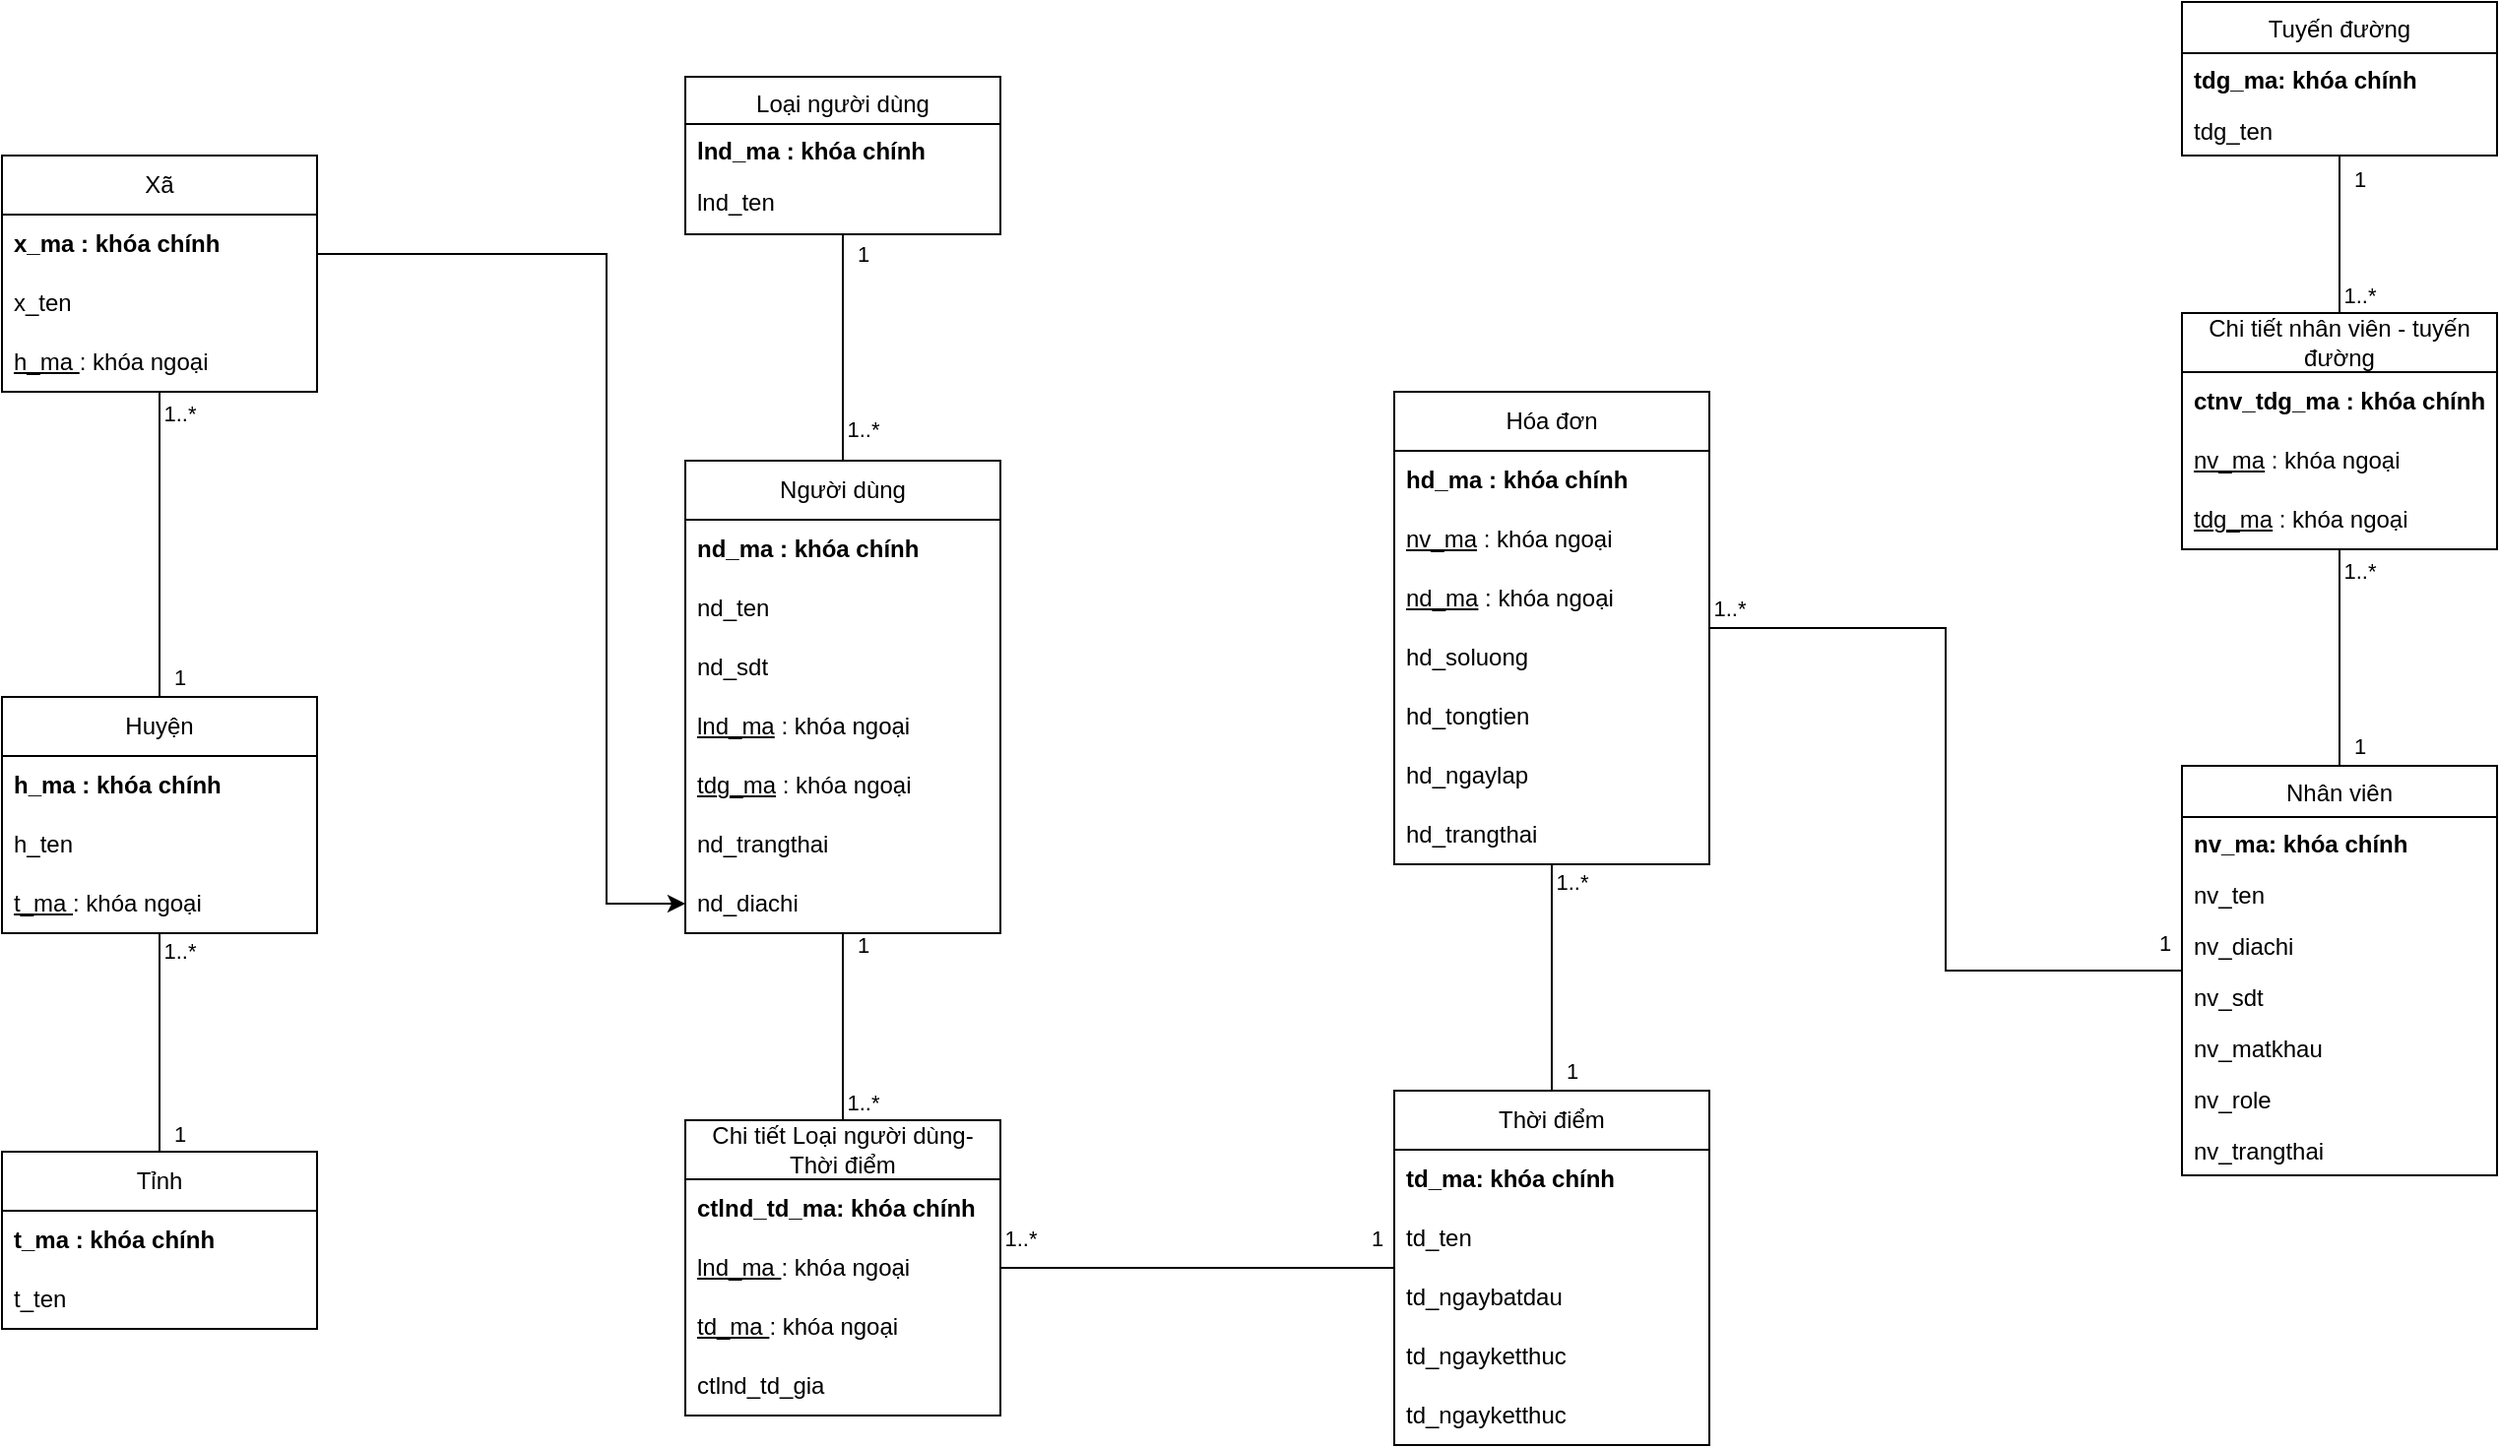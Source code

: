 <mxfile version="24.4.4" type="github">
  <diagram id="C5RBs43oDa-KdzZeNtuy" name="Page-1">
    <mxGraphModel dx="2509" dy="903" grid="1" gridSize="10" guides="1" tooltips="1" connect="1" arrows="1" fold="1" page="1" pageScale="1" pageWidth="827" pageHeight="1169" math="0" shadow="0">
      <root>
        <mxCell id="WIyWlLk6GJQsqaUBKTNV-0" />
        <mxCell id="WIyWlLk6GJQsqaUBKTNV-1" parent="WIyWlLk6GJQsqaUBKTNV-0" />
        <mxCell id="iGgb0zI6Xbz-TV2m70cO-86" style="edgeStyle=orthogonalEdgeStyle;rounded=0;orthogonalLoop=1;jettySize=auto;html=1;exitX=0.5;exitY=1;exitDx=0;exitDy=0;entryX=0.5;entryY=0;entryDx=0;entryDy=0;endArrow=none;endFill=0;" edge="1" parent="WIyWlLk6GJQsqaUBKTNV-1" source="zkfFHV4jXpPFQw0GAbJ--6" target="iGgb0zI6Xbz-TV2m70cO-32">
          <mxGeometry relative="1" as="geometry" />
        </mxCell>
        <mxCell id="iGgb0zI6Xbz-TV2m70cO-87" value="1" style="edgeLabel;html=1;align=center;verticalAlign=middle;resizable=0;points=[];" vertex="1" connectable="0" parent="iGgb0zI6Xbz-TV2m70cO-86">
          <mxGeometry x="-0.712" y="3" relative="1" as="geometry">
            <mxPoint x="7" y="-7" as="offset" />
          </mxGeometry>
        </mxCell>
        <mxCell id="iGgb0zI6Xbz-TV2m70cO-88" value="1..*" style="edgeLabel;html=1;align=center;verticalAlign=middle;resizable=0;points=[];" vertex="1" connectable="0" parent="iGgb0zI6Xbz-TV2m70cO-86">
          <mxGeometry x="0.655" y="-1" relative="1" as="geometry">
            <mxPoint x="11" y="4" as="offset" />
          </mxGeometry>
        </mxCell>
        <mxCell id="zkfFHV4jXpPFQw0GAbJ--6" value="Loại người dùng" style="swimlane;fontStyle=0;align=center;verticalAlign=top;childLayout=stackLayout;horizontal=1;startSize=24;horizontalStack=0;resizeParent=1;resizeLast=0;collapsible=1;marginBottom=0;rounded=0;shadow=0;strokeWidth=1;" parent="WIyWlLk6GJQsqaUBKTNV-1" vertex="1">
          <mxGeometry x="-480" y="80" width="160" height="80" as="geometry">
            <mxRectangle x="-280" y="460" width="160" height="26" as="alternateBounds" />
          </mxGeometry>
        </mxCell>
        <mxCell id="zkfFHV4jXpPFQw0GAbJ--7" value="lnd_ma : khóa chính" style="text;align=left;verticalAlign=top;spacingLeft=4;spacingRight=4;overflow=hidden;rotatable=0;points=[[0,0.5],[1,0.5]];portConstraint=eastwest;fontStyle=1" parent="zkfFHV4jXpPFQw0GAbJ--6" vertex="1">
          <mxGeometry y="24" width="160" height="26" as="geometry" />
        </mxCell>
        <mxCell id="zkfFHV4jXpPFQw0GAbJ--8" value="lnd_ten" style="text;align=left;verticalAlign=top;spacingLeft=4;spacingRight=4;overflow=hidden;rotatable=0;points=[[0,0.5],[1,0.5]];portConstraint=eastwest;rounded=0;shadow=0;html=0;" parent="zkfFHV4jXpPFQw0GAbJ--6" vertex="1">
          <mxGeometry y="50" width="160" height="20" as="geometry" />
        </mxCell>
        <mxCell id="zkfFHV4jXpPFQw0GAbJ--13" value="Tuyến đường" style="swimlane;fontStyle=0;align=center;verticalAlign=top;childLayout=stackLayout;horizontal=1;startSize=26;horizontalStack=0;resizeParent=1;resizeLast=0;collapsible=1;marginBottom=0;rounded=0;shadow=0;strokeWidth=1;" parent="WIyWlLk6GJQsqaUBKTNV-1" vertex="1">
          <mxGeometry x="280" y="42" width="160" height="78" as="geometry">
            <mxRectangle x="340" y="380" width="170" height="26" as="alternateBounds" />
          </mxGeometry>
        </mxCell>
        <mxCell id="zkfFHV4jXpPFQw0GAbJ--14" value="tdg_ma: khóa chính" style="text;align=left;verticalAlign=top;spacingLeft=4;spacingRight=4;overflow=hidden;rotatable=0;points=[[0,0.5],[1,0.5]];portConstraint=eastwest;fontStyle=1" parent="zkfFHV4jXpPFQw0GAbJ--13" vertex="1">
          <mxGeometry y="26" width="160" height="26" as="geometry" />
        </mxCell>
        <mxCell id="iGgb0zI6Xbz-TV2m70cO-14" value="tdg_ten" style="text;align=left;verticalAlign=top;spacingLeft=4;spacingRight=4;overflow=hidden;rotatable=0;points=[[0,0.5],[1,0.5]];portConstraint=eastwest;" vertex="1" parent="zkfFHV4jXpPFQw0GAbJ--13">
          <mxGeometry y="52" width="160" height="26" as="geometry" />
        </mxCell>
        <mxCell id="iGgb0zI6Xbz-TV2m70cO-74" style="edgeStyle=orthogonalEdgeStyle;rounded=0;orthogonalLoop=1;jettySize=auto;html=1;exitX=0.5;exitY=0;exitDx=0;exitDy=0;endArrow=none;endFill=0;" edge="1" parent="WIyWlLk6GJQsqaUBKTNV-1" source="zkfFHV4jXpPFQw0GAbJ--17" target="iGgb0zI6Xbz-TV2m70cO-43">
          <mxGeometry relative="1" as="geometry" />
        </mxCell>
        <mxCell id="iGgb0zI6Xbz-TV2m70cO-79" value="1..*" style="edgeLabel;html=1;align=center;verticalAlign=middle;resizable=0;points=[];" vertex="1" connectable="0" parent="iGgb0zI6Xbz-TV2m70cO-74">
          <mxGeometry x="0.74" relative="1" as="geometry">
            <mxPoint x="10" y="-4" as="offset" />
          </mxGeometry>
        </mxCell>
        <mxCell id="iGgb0zI6Xbz-TV2m70cO-80" value="1" style="edgeLabel;html=1;align=center;verticalAlign=middle;resizable=0;points=[];" vertex="1" connectable="0" parent="iGgb0zI6Xbz-TV2m70cO-74">
          <mxGeometry x="-0.701" y="-1" relative="1" as="geometry">
            <mxPoint x="9" y="6" as="offset" />
          </mxGeometry>
        </mxCell>
        <mxCell id="iGgb0zI6Xbz-TV2m70cO-96" style="edgeStyle=orthogonalEdgeStyle;rounded=0;orthogonalLoop=1;jettySize=auto;html=1;endArrow=none;endFill=0;" edge="1" parent="WIyWlLk6GJQsqaUBKTNV-1" source="zkfFHV4jXpPFQw0GAbJ--17" target="iGgb0zI6Xbz-TV2m70cO-47">
          <mxGeometry relative="1" as="geometry" />
        </mxCell>
        <mxCell id="iGgb0zI6Xbz-TV2m70cO-97" value="1..*" style="edgeLabel;html=1;align=center;verticalAlign=middle;resizable=0;points=[];" vertex="1" connectable="0" parent="iGgb0zI6Xbz-TV2m70cO-96">
          <mxGeometry x="0.878" y="-4" relative="1" as="geometry">
            <mxPoint x="-16" y="-6" as="offset" />
          </mxGeometry>
        </mxCell>
        <mxCell id="iGgb0zI6Xbz-TV2m70cO-98" value="1" style="edgeLabel;html=1;align=center;verticalAlign=middle;resizable=0;points=[];" vertex="1" connectable="0" parent="iGgb0zI6Xbz-TV2m70cO-96">
          <mxGeometry x="-0.873" relative="1" as="geometry">
            <mxPoint x="17" y="-14" as="offset" />
          </mxGeometry>
        </mxCell>
        <mxCell id="zkfFHV4jXpPFQw0GAbJ--17" value="Nhân viên&#xa;" style="swimlane;fontStyle=0;align=center;verticalAlign=top;childLayout=stackLayout;horizontal=1;startSize=26;horizontalStack=0;resizeParent=1;resizeLast=0;collapsible=1;marginBottom=0;rounded=0;shadow=0;strokeWidth=1;" parent="WIyWlLk6GJQsqaUBKTNV-1" vertex="1">
          <mxGeometry x="280" y="430" width="160" height="208" as="geometry">
            <mxRectangle x="550" y="140" width="160" height="26" as="alternateBounds" />
          </mxGeometry>
        </mxCell>
        <mxCell id="zkfFHV4jXpPFQw0GAbJ--18" value="nv_ma: khóa chính" style="text;align=left;verticalAlign=top;spacingLeft=4;spacingRight=4;overflow=hidden;rotatable=0;points=[[0,0.5],[1,0.5]];portConstraint=eastwest;fontStyle=1" parent="zkfFHV4jXpPFQw0GAbJ--17" vertex="1">
          <mxGeometry y="26" width="160" height="26" as="geometry" />
        </mxCell>
        <mxCell id="zkfFHV4jXpPFQw0GAbJ--19" value="nv_ten" style="text;align=left;verticalAlign=top;spacingLeft=4;spacingRight=4;overflow=hidden;rotatable=0;points=[[0,0.5],[1,0.5]];portConstraint=eastwest;rounded=0;shadow=0;html=0;" parent="zkfFHV4jXpPFQw0GAbJ--17" vertex="1">
          <mxGeometry y="52" width="160" height="26" as="geometry" />
        </mxCell>
        <mxCell id="zkfFHV4jXpPFQw0GAbJ--20" value="nv_diachi" style="text;align=left;verticalAlign=top;spacingLeft=4;spacingRight=4;overflow=hidden;rotatable=0;points=[[0,0.5],[1,0.5]];portConstraint=eastwest;rounded=0;shadow=0;html=0;" parent="zkfFHV4jXpPFQw0GAbJ--17" vertex="1">
          <mxGeometry y="78" width="160" height="26" as="geometry" />
        </mxCell>
        <mxCell id="zkfFHV4jXpPFQw0GAbJ--21" value="nv_sdt" style="text;align=left;verticalAlign=top;spacingLeft=4;spacingRight=4;overflow=hidden;rotatable=0;points=[[0,0.5],[1,0.5]];portConstraint=eastwest;rounded=0;shadow=0;html=0;" parent="zkfFHV4jXpPFQw0GAbJ--17" vertex="1">
          <mxGeometry y="104" width="160" height="26" as="geometry" />
        </mxCell>
        <mxCell id="zkfFHV4jXpPFQw0GAbJ--22" value="nv_matkhau" style="text;align=left;verticalAlign=top;spacingLeft=4;spacingRight=4;overflow=hidden;rotatable=0;points=[[0,0.5],[1,0.5]];portConstraint=eastwest;rounded=0;shadow=0;html=0;" parent="zkfFHV4jXpPFQw0GAbJ--17" vertex="1">
          <mxGeometry y="130" width="160" height="26" as="geometry" />
        </mxCell>
        <mxCell id="iGgb0zI6Xbz-TV2m70cO-2" value="nv_role" style="text;align=left;verticalAlign=top;spacingLeft=4;spacingRight=4;overflow=hidden;rotatable=0;points=[[0,0.5],[1,0.5]];portConstraint=eastwest;rounded=0;shadow=0;html=0;" vertex="1" parent="zkfFHV4jXpPFQw0GAbJ--17">
          <mxGeometry y="156" width="160" height="26" as="geometry" />
        </mxCell>
        <mxCell id="iGgb0zI6Xbz-TV2m70cO-55" value="nv_trangthai" style="text;align=left;verticalAlign=top;spacingLeft=4;spacingRight=4;overflow=hidden;rotatable=0;points=[[0,0.5],[1,0.5]];portConstraint=eastwest;rounded=0;shadow=0;html=0;" vertex="1" parent="zkfFHV4jXpPFQw0GAbJ--17">
          <mxGeometry y="182" width="160" height="26" as="geometry" />
        </mxCell>
        <mxCell id="iGgb0zI6Xbz-TV2m70cO-89" style="edgeStyle=orthogonalEdgeStyle;rounded=0;orthogonalLoop=1;jettySize=auto;html=1;entryX=1;entryY=0.5;entryDx=0;entryDy=0;endArrow=none;endFill=0;" edge="1" parent="WIyWlLk6GJQsqaUBKTNV-1" source="iGgb0zI6Xbz-TV2m70cO-3" target="iGgb0zI6Xbz-TV2m70cO-10">
          <mxGeometry relative="1" as="geometry" />
        </mxCell>
        <mxCell id="iGgb0zI6Xbz-TV2m70cO-90" value="1..*" style="edgeLabel;html=1;align=center;verticalAlign=middle;resizable=0;points=[];" vertex="1" connectable="0" parent="iGgb0zI6Xbz-TV2m70cO-89">
          <mxGeometry x="0.809" y="2" relative="1" as="geometry">
            <mxPoint x="-9" y="-17" as="offset" />
          </mxGeometry>
        </mxCell>
        <mxCell id="iGgb0zI6Xbz-TV2m70cO-91" value="1" style="edgeLabel;html=1;align=center;verticalAlign=middle;resizable=0;points=[];" vertex="1" connectable="0" parent="iGgb0zI6Xbz-TV2m70cO-89">
          <mxGeometry x="-0.777" y="-4" relative="1" as="geometry">
            <mxPoint x="13" y="-11" as="offset" />
          </mxGeometry>
        </mxCell>
        <mxCell id="iGgb0zI6Xbz-TV2m70cO-99" style="edgeStyle=orthogonalEdgeStyle;rounded=0;orthogonalLoop=1;jettySize=auto;html=1;endArrow=none;endFill=0;" edge="1" parent="WIyWlLk6GJQsqaUBKTNV-1" source="iGgb0zI6Xbz-TV2m70cO-3" target="iGgb0zI6Xbz-TV2m70cO-47">
          <mxGeometry relative="1" as="geometry" />
        </mxCell>
        <mxCell id="iGgb0zI6Xbz-TV2m70cO-100" value="1" style="edgeLabel;html=1;align=center;verticalAlign=middle;resizable=0;points=[];" vertex="1" connectable="0" parent="iGgb0zI6Xbz-TV2m70cO-99">
          <mxGeometry x="-0.641" y="3" relative="1" as="geometry">
            <mxPoint x="13" y="10" as="offset" />
          </mxGeometry>
        </mxCell>
        <mxCell id="iGgb0zI6Xbz-TV2m70cO-101" value="1..*" style="edgeLabel;html=1;align=center;verticalAlign=middle;resizable=0;points=[];" vertex="1" connectable="0" parent="iGgb0zI6Xbz-TV2m70cO-99">
          <mxGeometry x="0.635" y="1" relative="1" as="geometry">
            <mxPoint x="11" y="-12" as="offset" />
          </mxGeometry>
        </mxCell>
        <mxCell id="iGgb0zI6Xbz-TV2m70cO-3" value="Thời điểm" style="swimlane;fontStyle=0;childLayout=stackLayout;horizontal=1;startSize=30;horizontalStack=0;resizeParent=1;resizeParentMax=0;resizeLast=0;collapsible=1;marginBottom=0;whiteSpace=wrap;html=1;" vertex="1" parent="WIyWlLk6GJQsqaUBKTNV-1">
          <mxGeometry x="-120" y="595" width="160" height="180" as="geometry">
            <mxRectangle x="120" y="440" width="90" height="30" as="alternateBounds" />
          </mxGeometry>
        </mxCell>
        <mxCell id="iGgb0zI6Xbz-TV2m70cO-4" value="td_ma: khóa chính" style="text;strokeColor=none;fillColor=none;align=left;verticalAlign=middle;spacingLeft=4;spacingRight=4;overflow=hidden;points=[[0,0.5],[1,0.5]];portConstraint=eastwest;rotatable=0;whiteSpace=wrap;html=1;fontStyle=1" vertex="1" parent="iGgb0zI6Xbz-TV2m70cO-3">
          <mxGeometry y="30" width="160" height="30" as="geometry" />
        </mxCell>
        <mxCell id="iGgb0zI6Xbz-TV2m70cO-5" value="td&lt;span style=&quot;background-color: initial;&quot;&gt;_ten&lt;/span&gt;" style="text;strokeColor=none;fillColor=none;align=left;verticalAlign=middle;spacingLeft=4;spacingRight=4;overflow=hidden;points=[[0,0.5],[1,0.5]];portConstraint=eastwest;rotatable=0;whiteSpace=wrap;html=1;" vertex="1" parent="iGgb0zI6Xbz-TV2m70cO-3">
          <mxGeometry y="60" width="160" height="30" as="geometry" />
        </mxCell>
        <mxCell id="iGgb0zI6Xbz-TV2m70cO-6" value="td_ngaybatdau" style="text;strokeColor=none;fillColor=none;align=left;verticalAlign=middle;spacingLeft=4;spacingRight=4;overflow=hidden;points=[[0,0.5],[1,0.5]];portConstraint=eastwest;rotatable=0;whiteSpace=wrap;html=1;" vertex="1" parent="iGgb0zI6Xbz-TV2m70cO-3">
          <mxGeometry y="90" width="160" height="30" as="geometry" />
        </mxCell>
        <mxCell id="iGgb0zI6Xbz-TV2m70cO-92" value="td_ngayketthuc" style="text;strokeColor=none;fillColor=none;align=left;verticalAlign=middle;spacingLeft=4;spacingRight=4;overflow=hidden;points=[[0,0.5],[1,0.5]];portConstraint=eastwest;rotatable=0;whiteSpace=wrap;html=1;" vertex="1" parent="iGgb0zI6Xbz-TV2m70cO-3">
          <mxGeometry y="120" width="160" height="30" as="geometry" />
        </mxCell>
        <mxCell id="iGgb0zI6Xbz-TV2m70cO-7" value="td_ngayketthuc" style="text;strokeColor=none;fillColor=none;align=left;verticalAlign=middle;spacingLeft=4;spacingRight=4;overflow=hidden;points=[[0,0.5],[1,0.5]];portConstraint=eastwest;rotatable=0;whiteSpace=wrap;html=1;" vertex="1" parent="iGgb0zI6Xbz-TV2m70cO-3">
          <mxGeometry y="150" width="160" height="30" as="geometry" />
        </mxCell>
        <mxCell id="iGgb0zI6Xbz-TV2m70cO-93" style="edgeStyle=orthogonalEdgeStyle;rounded=0;orthogonalLoop=1;jettySize=auto;html=1;exitX=0.5;exitY=0;exitDx=0;exitDy=0;endArrow=none;endFill=0;" edge="1" parent="WIyWlLk6GJQsqaUBKTNV-1" source="iGgb0zI6Xbz-TV2m70cO-8" target="iGgb0zI6Xbz-TV2m70cO-32">
          <mxGeometry relative="1" as="geometry" />
        </mxCell>
        <mxCell id="iGgb0zI6Xbz-TV2m70cO-94" value="1" style="edgeLabel;html=1;align=center;verticalAlign=middle;resizable=0;points=[];" vertex="1" connectable="0" parent="iGgb0zI6Xbz-TV2m70cO-93">
          <mxGeometry x="0.726" y="-1" relative="1" as="geometry">
            <mxPoint x="9" y="-7" as="offset" />
          </mxGeometry>
        </mxCell>
        <mxCell id="iGgb0zI6Xbz-TV2m70cO-95" value="1..*" style="edgeLabel;html=1;align=center;verticalAlign=middle;resizable=0;points=[];" vertex="1" connectable="0" parent="iGgb0zI6Xbz-TV2m70cO-93">
          <mxGeometry x="-0.65" y="-1" relative="1" as="geometry">
            <mxPoint x="9" y="7" as="offset" />
          </mxGeometry>
        </mxCell>
        <mxCell id="iGgb0zI6Xbz-TV2m70cO-8" value="Chi tiết Loại người dùng- Thời điểm" style="swimlane;fontStyle=0;childLayout=stackLayout;horizontal=1;startSize=30;horizontalStack=0;resizeParent=1;resizeParentMax=0;resizeLast=0;collapsible=1;marginBottom=0;whiteSpace=wrap;html=1;" vertex="1" parent="WIyWlLk6GJQsqaUBKTNV-1">
          <mxGeometry x="-480" y="610" width="160" height="150" as="geometry">
            <mxRectangle x="-120" y="400" width="230" height="30" as="alternateBounds" />
          </mxGeometry>
        </mxCell>
        <mxCell id="iGgb0zI6Xbz-TV2m70cO-9" value="ctlnd_td_ma: khóa chính" style="text;strokeColor=none;fillColor=none;align=left;verticalAlign=middle;spacingLeft=4;spacingRight=4;overflow=hidden;points=[[0,0.5],[1,0.5]];portConstraint=eastwest;rotatable=0;whiteSpace=wrap;html=1;fontStyle=1" vertex="1" parent="iGgb0zI6Xbz-TV2m70cO-8">
          <mxGeometry y="30" width="160" height="30" as="geometry" />
        </mxCell>
        <mxCell id="iGgb0zI6Xbz-TV2m70cO-10" value="&lt;u&gt;lnd_ma &lt;/u&gt;: khóa ngoại" style="text;strokeColor=none;fillColor=none;align=left;verticalAlign=middle;spacingLeft=4;spacingRight=4;overflow=hidden;points=[[0,0.5],[1,0.5]];portConstraint=eastwest;rotatable=0;whiteSpace=wrap;html=1;" vertex="1" parent="iGgb0zI6Xbz-TV2m70cO-8">
          <mxGeometry y="60" width="160" height="30" as="geometry" />
        </mxCell>
        <mxCell id="iGgb0zI6Xbz-TV2m70cO-11" value="&lt;u&gt;td_ma &lt;/u&gt;: khóa ngoại" style="text;strokeColor=none;fillColor=none;align=left;verticalAlign=middle;spacingLeft=4;spacingRight=4;overflow=hidden;points=[[0,0.5],[1,0.5]];portConstraint=eastwest;rotatable=0;whiteSpace=wrap;html=1;" vertex="1" parent="iGgb0zI6Xbz-TV2m70cO-8">
          <mxGeometry y="90" width="160" height="30" as="geometry" />
        </mxCell>
        <mxCell id="iGgb0zI6Xbz-TV2m70cO-12" value="ctlnd_td_gia" style="text;strokeColor=none;fillColor=none;align=left;verticalAlign=middle;spacingLeft=4;spacingRight=4;overflow=hidden;points=[[0,0.5],[1,0.5]];portConstraint=eastwest;rotatable=0;whiteSpace=wrap;html=1;" vertex="1" parent="iGgb0zI6Xbz-TV2m70cO-8">
          <mxGeometry y="120" width="160" height="30" as="geometry" />
        </mxCell>
        <mxCell id="iGgb0zI6Xbz-TV2m70cO-66" style="edgeStyle=orthogonalEdgeStyle;rounded=0;orthogonalLoop=1;jettySize=auto;html=1;exitX=0.5;exitY=0;exitDx=0;exitDy=0;endArrow=none;endFill=0;" edge="1" parent="WIyWlLk6GJQsqaUBKTNV-1" source="iGgb0zI6Xbz-TV2m70cO-15" target="iGgb0zI6Xbz-TV2m70cO-19">
          <mxGeometry relative="1" as="geometry" />
        </mxCell>
        <mxCell id="iGgb0zI6Xbz-TV2m70cO-69" value="1..*" style="edgeLabel;html=1;align=center;verticalAlign=middle;resizable=0;points=[];" vertex="1" connectable="0" parent="iGgb0zI6Xbz-TV2m70cO-66">
          <mxGeometry x="0.76" y="-1" relative="1" as="geometry">
            <mxPoint x="9" y="-5" as="offset" />
          </mxGeometry>
        </mxCell>
        <mxCell id="iGgb0zI6Xbz-TV2m70cO-70" value="1" style="edgeLabel;html=1;align=center;verticalAlign=middle;resizable=0;points=[];" vertex="1" connectable="0" parent="iGgb0zI6Xbz-TV2m70cO-66">
          <mxGeometry x="-0.704" y="1" relative="1" as="geometry">
            <mxPoint x="11" y="7" as="offset" />
          </mxGeometry>
        </mxCell>
        <mxCell id="iGgb0zI6Xbz-TV2m70cO-15" value="Tỉnh" style="swimlane;fontStyle=0;childLayout=stackLayout;horizontal=1;startSize=30;horizontalStack=0;resizeParent=1;resizeParentMax=0;resizeLast=0;collapsible=1;marginBottom=0;whiteSpace=wrap;html=1;" vertex="1" parent="WIyWlLk6GJQsqaUBKTNV-1">
          <mxGeometry x="-827" y="626" width="160" height="90" as="geometry" />
        </mxCell>
        <mxCell id="iGgb0zI6Xbz-TV2m70cO-16" value="&lt;b&gt;t_ma : khóa chính&lt;/b&gt;" style="text;strokeColor=none;fillColor=none;align=left;verticalAlign=middle;spacingLeft=4;spacingRight=4;overflow=hidden;points=[[0,0.5],[1,0.5]];portConstraint=eastwest;rotatable=0;whiteSpace=wrap;html=1;" vertex="1" parent="iGgb0zI6Xbz-TV2m70cO-15">
          <mxGeometry y="30" width="160" height="30" as="geometry" />
        </mxCell>
        <mxCell id="iGgb0zI6Xbz-TV2m70cO-17" value="t_ten" style="text;strokeColor=none;fillColor=none;align=left;verticalAlign=middle;spacingLeft=4;spacingRight=4;overflow=hidden;points=[[0,0.5],[1,0.5]];portConstraint=eastwest;rotatable=0;whiteSpace=wrap;html=1;" vertex="1" parent="iGgb0zI6Xbz-TV2m70cO-15">
          <mxGeometry y="60" width="160" height="30" as="geometry" />
        </mxCell>
        <mxCell id="iGgb0zI6Xbz-TV2m70cO-71" style="edgeStyle=orthogonalEdgeStyle;rounded=0;orthogonalLoop=1;jettySize=auto;html=1;endArrow=none;endFill=0;" edge="1" parent="WIyWlLk6GJQsqaUBKTNV-1" source="iGgb0zI6Xbz-TV2m70cO-19" target="iGgb0zI6Xbz-TV2m70cO-27">
          <mxGeometry relative="1" as="geometry" />
        </mxCell>
        <mxCell id="iGgb0zI6Xbz-TV2m70cO-72" value="1..*" style="edgeLabel;html=1;align=center;verticalAlign=middle;resizable=0;points=[];" vertex="1" connectable="0" parent="iGgb0zI6Xbz-TV2m70cO-71">
          <mxGeometry x="0.77" y="2" relative="1" as="geometry">
            <mxPoint x="12" y="-7" as="offset" />
          </mxGeometry>
        </mxCell>
        <mxCell id="iGgb0zI6Xbz-TV2m70cO-73" value="1" style="edgeLabel;html=1;align=center;verticalAlign=middle;resizable=0;points=[];" vertex="1" connectable="0" parent="iGgb0zI6Xbz-TV2m70cO-71">
          <mxGeometry x="-0.725" y="-1" relative="1" as="geometry">
            <mxPoint x="9" y="11" as="offset" />
          </mxGeometry>
        </mxCell>
        <mxCell id="iGgb0zI6Xbz-TV2m70cO-19" value="Huyện" style="swimlane;fontStyle=0;childLayout=stackLayout;horizontal=1;startSize=30;horizontalStack=0;resizeParent=1;resizeParentMax=0;resizeLast=0;collapsible=1;marginBottom=0;whiteSpace=wrap;html=1;" vertex="1" parent="WIyWlLk6GJQsqaUBKTNV-1">
          <mxGeometry x="-827" y="395" width="160" height="120" as="geometry" />
        </mxCell>
        <mxCell id="iGgb0zI6Xbz-TV2m70cO-20" value="&lt;b&gt;h_ma : khóa chính&lt;/b&gt;" style="text;strokeColor=none;fillColor=none;align=left;verticalAlign=middle;spacingLeft=4;spacingRight=4;overflow=hidden;points=[[0,0.5],[1,0.5]];portConstraint=eastwest;rotatable=0;whiteSpace=wrap;html=1;" vertex="1" parent="iGgb0zI6Xbz-TV2m70cO-19">
          <mxGeometry y="30" width="160" height="30" as="geometry" />
        </mxCell>
        <mxCell id="iGgb0zI6Xbz-TV2m70cO-21" value="h_ten" style="text;strokeColor=none;fillColor=none;align=left;verticalAlign=middle;spacingLeft=4;spacingRight=4;overflow=hidden;points=[[0,0.5],[1,0.5]];portConstraint=eastwest;rotatable=0;whiteSpace=wrap;html=1;" vertex="1" parent="iGgb0zI6Xbz-TV2m70cO-19">
          <mxGeometry y="60" width="160" height="30" as="geometry" />
        </mxCell>
        <mxCell id="iGgb0zI6Xbz-TV2m70cO-22" value="&lt;u&gt;t_ma &lt;/u&gt;: khóa ngoại" style="text;strokeColor=none;fillColor=none;align=left;verticalAlign=middle;spacingLeft=4;spacingRight=4;overflow=hidden;points=[[0,0.5],[1,0.5]];portConstraint=eastwest;rotatable=0;whiteSpace=wrap;html=1;" vertex="1" parent="iGgb0zI6Xbz-TV2m70cO-19">
          <mxGeometry y="90" width="160" height="30" as="geometry" />
        </mxCell>
        <mxCell id="iGgb0zI6Xbz-TV2m70cO-83" style="edgeStyle=orthogonalEdgeStyle;rounded=0;orthogonalLoop=1;jettySize=auto;html=1;" edge="1" parent="WIyWlLk6GJQsqaUBKTNV-1" source="iGgb0zI6Xbz-TV2m70cO-27" target="iGgb0zI6Xbz-TV2m70cO-82">
          <mxGeometry relative="1" as="geometry">
            <Array as="points">
              <mxPoint x="-520" y="170" />
              <mxPoint x="-520" y="500" />
            </Array>
          </mxGeometry>
        </mxCell>
        <mxCell id="iGgb0zI6Xbz-TV2m70cO-27" value="Xã" style="swimlane;fontStyle=0;childLayout=stackLayout;horizontal=1;startSize=30;horizontalStack=0;resizeParent=1;resizeParentMax=0;resizeLast=0;collapsible=1;marginBottom=0;whiteSpace=wrap;html=1;" vertex="1" parent="WIyWlLk6GJQsqaUBKTNV-1">
          <mxGeometry x="-827" y="120" width="160" height="120" as="geometry" />
        </mxCell>
        <mxCell id="iGgb0zI6Xbz-TV2m70cO-28" value="x_ma : khóa chính" style="text;strokeColor=none;fillColor=none;align=left;verticalAlign=middle;spacingLeft=4;spacingRight=4;overflow=hidden;points=[[0,0.5],[1,0.5]];portConstraint=eastwest;rotatable=0;whiteSpace=wrap;html=1;fontStyle=1" vertex="1" parent="iGgb0zI6Xbz-TV2m70cO-27">
          <mxGeometry y="30" width="160" height="30" as="geometry" />
        </mxCell>
        <mxCell id="iGgb0zI6Xbz-TV2m70cO-29" value="x_ten" style="text;strokeColor=none;fillColor=none;align=left;verticalAlign=middle;spacingLeft=4;spacingRight=4;overflow=hidden;points=[[0,0.5],[1,0.5]];portConstraint=eastwest;rotatable=0;whiteSpace=wrap;html=1;" vertex="1" parent="iGgb0zI6Xbz-TV2m70cO-27">
          <mxGeometry y="60" width="160" height="30" as="geometry" />
        </mxCell>
        <mxCell id="iGgb0zI6Xbz-TV2m70cO-30" value="&lt;u&gt;h_ma &lt;/u&gt;: khóa ngoại" style="text;strokeColor=none;fillColor=none;align=left;verticalAlign=middle;spacingLeft=4;spacingRight=4;overflow=hidden;points=[[0,0.5],[1,0.5]];portConstraint=eastwest;rotatable=0;whiteSpace=wrap;html=1;" vertex="1" parent="iGgb0zI6Xbz-TV2m70cO-27">
          <mxGeometry y="90" width="160" height="30" as="geometry" />
        </mxCell>
        <mxCell id="iGgb0zI6Xbz-TV2m70cO-32" value="Người dùng" style="swimlane;fontStyle=0;childLayout=stackLayout;horizontal=1;startSize=30;horizontalStack=0;resizeParent=1;resizeParentMax=0;resizeLast=0;collapsible=1;marginBottom=0;whiteSpace=wrap;html=1;" vertex="1" parent="WIyWlLk6GJQsqaUBKTNV-1">
          <mxGeometry x="-480" y="275" width="160" height="240" as="geometry" />
        </mxCell>
        <mxCell id="iGgb0zI6Xbz-TV2m70cO-33" value="&lt;b&gt;nd_ma : khóa chính&lt;/b&gt;" style="text;strokeColor=none;fillColor=none;align=left;verticalAlign=middle;spacingLeft=4;spacingRight=4;overflow=hidden;points=[[0,0.5],[1,0.5]];portConstraint=eastwest;rotatable=0;whiteSpace=wrap;html=1;" vertex="1" parent="iGgb0zI6Xbz-TV2m70cO-32">
          <mxGeometry y="30" width="160" height="30" as="geometry" />
        </mxCell>
        <mxCell id="iGgb0zI6Xbz-TV2m70cO-34" value="nd_ten" style="text;strokeColor=none;fillColor=none;align=left;verticalAlign=middle;spacingLeft=4;spacingRight=4;overflow=hidden;points=[[0,0.5],[1,0.5]];portConstraint=eastwest;rotatable=0;whiteSpace=wrap;html=1;" vertex="1" parent="iGgb0zI6Xbz-TV2m70cO-32">
          <mxGeometry y="60" width="160" height="30" as="geometry" />
        </mxCell>
        <mxCell id="iGgb0zI6Xbz-TV2m70cO-35" value="nd_sdt" style="text;strokeColor=none;fillColor=none;align=left;verticalAlign=middle;spacingLeft=4;spacingRight=4;overflow=hidden;points=[[0,0.5],[1,0.5]];portConstraint=eastwest;rotatable=0;whiteSpace=wrap;html=1;" vertex="1" parent="iGgb0zI6Xbz-TV2m70cO-32">
          <mxGeometry y="90" width="160" height="30" as="geometry" />
        </mxCell>
        <mxCell id="iGgb0zI6Xbz-TV2m70cO-37" value="&lt;u&gt;lnd_ma&lt;/u&gt; : khóa ngoại" style="text;strokeColor=none;fillColor=none;align=left;verticalAlign=middle;spacingLeft=4;spacingRight=4;overflow=hidden;points=[[0,0.5],[1,0.5]];portConstraint=eastwest;rotatable=0;whiteSpace=wrap;html=1;" vertex="1" parent="iGgb0zI6Xbz-TV2m70cO-32">
          <mxGeometry y="120" width="160" height="30" as="geometry" />
        </mxCell>
        <mxCell id="iGgb0zI6Xbz-TV2m70cO-36" value="&lt;u&gt;tdg_ma&lt;/u&gt; : khóa ngoại" style="text;strokeColor=none;fillColor=none;align=left;verticalAlign=middle;spacingLeft=4;spacingRight=4;overflow=hidden;points=[[0,0.5],[1,0.5]];portConstraint=eastwest;rotatable=0;whiteSpace=wrap;html=1;" vertex="1" parent="iGgb0zI6Xbz-TV2m70cO-32">
          <mxGeometry y="150" width="160" height="30" as="geometry" />
        </mxCell>
        <mxCell id="iGgb0zI6Xbz-TV2m70cO-56" value="nd_trangthai" style="text;strokeColor=none;fillColor=none;align=left;verticalAlign=middle;spacingLeft=4;spacingRight=4;overflow=hidden;points=[[0,0.5],[1,0.5]];portConstraint=eastwest;rotatable=0;whiteSpace=wrap;html=1;" vertex="1" parent="iGgb0zI6Xbz-TV2m70cO-32">
          <mxGeometry y="180" width="160" height="30" as="geometry" />
        </mxCell>
        <mxCell id="iGgb0zI6Xbz-TV2m70cO-82" value="nd_diachi" style="text;strokeColor=none;fillColor=none;align=left;verticalAlign=middle;spacingLeft=4;spacingRight=4;overflow=hidden;points=[[0,0.5],[1,0.5]];portConstraint=eastwest;rotatable=0;whiteSpace=wrap;html=1;" vertex="1" parent="iGgb0zI6Xbz-TV2m70cO-32">
          <mxGeometry y="210" width="160" height="30" as="geometry" />
        </mxCell>
        <mxCell id="iGgb0zI6Xbz-TV2m70cO-76" style="edgeStyle=orthogonalEdgeStyle;rounded=0;orthogonalLoop=1;jettySize=auto;html=1;exitX=0.5;exitY=0;exitDx=0;exitDy=0;endArrow=none;endFill=0;" edge="1" parent="WIyWlLk6GJQsqaUBKTNV-1" source="iGgb0zI6Xbz-TV2m70cO-43" target="zkfFHV4jXpPFQw0GAbJ--13">
          <mxGeometry relative="1" as="geometry" />
        </mxCell>
        <mxCell id="iGgb0zI6Xbz-TV2m70cO-77" value="1" style="edgeLabel;html=1;align=center;verticalAlign=middle;resizable=0;points=[];" vertex="1" connectable="0" parent="iGgb0zI6Xbz-TV2m70cO-76">
          <mxGeometry x="0.706" y="1" relative="1" as="geometry">
            <mxPoint x="11" as="offset" />
          </mxGeometry>
        </mxCell>
        <mxCell id="iGgb0zI6Xbz-TV2m70cO-78" value="1..*" style="edgeLabel;html=1;align=center;verticalAlign=middle;resizable=0;points=[];" vertex="1" connectable="0" parent="iGgb0zI6Xbz-TV2m70cO-76">
          <mxGeometry x="-0.575" y="-1" relative="1" as="geometry">
            <mxPoint x="9" y="8" as="offset" />
          </mxGeometry>
        </mxCell>
        <mxCell id="iGgb0zI6Xbz-TV2m70cO-43" value="Chi tiết nhân viên - tuyến đường" style="swimlane;fontStyle=0;childLayout=stackLayout;horizontal=1;startSize=30;horizontalStack=0;resizeParent=1;resizeParentMax=0;resizeLast=0;collapsible=1;marginBottom=0;whiteSpace=wrap;html=1;" vertex="1" parent="WIyWlLk6GJQsqaUBKTNV-1">
          <mxGeometry x="280" y="200" width="160" height="120" as="geometry" />
        </mxCell>
        <mxCell id="iGgb0zI6Xbz-TV2m70cO-44" value="ctnv_tdg_ma : khóa chính" style="text;strokeColor=none;fillColor=none;align=left;verticalAlign=middle;spacingLeft=4;spacingRight=4;overflow=hidden;points=[[0,0.5],[1,0.5]];portConstraint=eastwest;rotatable=0;whiteSpace=wrap;html=1;fontStyle=1" vertex="1" parent="iGgb0zI6Xbz-TV2m70cO-43">
          <mxGeometry y="30" width="160" height="30" as="geometry" />
        </mxCell>
        <mxCell id="iGgb0zI6Xbz-TV2m70cO-45" value="&lt;u&gt;nv_ma&lt;/u&gt; : khóa ngoại" style="text;strokeColor=none;fillColor=none;align=left;verticalAlign=middle;spacingLeft=4;spacingRight=4;overflow=hidden;points=[[0,0.5],[1,0.5]];portConstraint=eastwest;rotatable=0;whiteSpace=wrap;html=1;" vertex="1" parent="iGgb0zI6Xbz-TV2m70cO-43">
          <mxGeometry y="60" width="160" height="30" as="geometry" />
        </mxCell>
        <mxCell id="iGgb0zI6Xbz-TV2m70cO-46" value="&lt;u&gt;tdg_ma&lt;/u&gt; : khóa ngoại" style="text;strokeColor=none;fillColor=none;align=left;verticalAlign=middle;spacingLeft=4;spacingRight=4;overflow=hidden;points=[[0,0.5],[1,0.5]];portConstraint=eastwest;rotatable=0;whiteSpace=wrap;html=1;" vertex="1" parent="iGgb0zI6Xbz-TV2m70cO-43">
          <mxGeometry y="90" width="160" height="30" as="geometry" />
        </mxCell>
        <mxCell id="iGgb0zI6Xbz-TV2m70cO-47" value="Hóa đơn" style="swimlane;fontStyle=0;childLayout=stackLayout;horizontal=1;startSize=30;horizontalStack=0;resizeParent=1;resizeParentMax=0;resizeLast=0;collapsible=1;marginBottom=0;whiteSpace=wrap;html=1;" vertex="1" parent="WIyWlLk6GJQsqaUBKTNV-1">
          <mxGeometry x="-120" y="240" width="160" height="240" as="geometry" />
        </mxCell>
        <mxCell id="iGgb0zI6Xbz-TV2m70cO-48" value="hd_ma : khóa chính" style="text;strokeColor=none;fillColor=none;align=left;verticalAlign=middle;spacingLeft=4;spacingRight=4;overflow=hidden;points=[[0,0.5],[1,0.5]];portConstraint=eastwest;rotatable=0;whiteSpace=wrap;html=1;fontStyle=1" vertex="1" parent="iGgb0zI6Xbz-TV2m70cO-47">
          <mxGeometry y="30" width="160" height="30" as="geometry" />
        </mxCell>
        <mxCell id="iGgb0zI6Xbz-TV2m70cO-49" value="&lt;u&gt;nv_ma&lt;/u&gt; : khóa ngoại" style="text;strokeColor=none;fillColor=none;align=left;verticalAlign=middle;spacingLeft=4;spacingRight=4;overflow=hidden;points=[[0,0.5],[1,0.5]];portConstraint=eastwest;rotatable=0;whiteSpace=wrap;html=1;" vertex="1" parent="iGgb0zI6Xbz-TV2m70cO-47">
          <mxGeometry y="60" width="160" height="30" as="geometry" />
        </mxCell>
        <mxCell id="iGgb0zI6Xbz-TV2m70cO-50" value="&lt;u&gt;nd_ma&lt;/u&gt; : khóa ngoại" style="text;strokeColor=none;fillColor=none;align=left;verticalAlign=middle;spacingLeft=4;spacingRight=4;overflow=hidden;points=[[0,0.5],[1,0.5]];portConstraint=eastwest;rotatable=0;whiteSpace=wrap;html=1;" vertex="1" parent="iGgb0zI6Xbz-TV2m70cO-47">
          <mxGeometry y="90" width="160" height="30" as="geometry" />
        </mxCell>
        <mxCell id="iGgb0zI6Xbz-TV2m70cO-51" value="hd_soluong" style="text;strokeColor=none;fillColor=none;align=left;verticalAlign=middle;spacingLeft=4;spacingRight=4;overflow=hidden;points=[[0,0.5],[1,0.5]];portConstraint=eastwest;rotatable=0;whiteSpace=wrap;html=1;" vertex="1" parent="iGgb0zI6Xbz-TV2m70cO-47">
          <mxGeometry y="120" width="160" height="30" as="geometry" />
        </mxCell>
        <mxCell id="iGgb0zI6Xbz-TV2m70cO-52" value="hd_tongtien" style="text;strokeColor=none;fillColor=none;align=left;verticalAlign=middle;spacingLeft=4;spacingRight=4;overflow=hidden;points=[[0,0.5],[1,0.5]];portConstraint=eastwest;rotatable=0;whiteSpace=wrap;html=1;" vertex="1" parent="iGgb0zI6Xbz-TV2m70cO-47">
          <mxGeometry y="150" width="160" height="30" as="geometry" />
        </mxCell>
        <mxCell id="iGgb0zI6Xbz-TV2m70cO-53" value="hd_ngaylap" style="text;strokeColor=none;fillColor=none;align=left;verticalAlign=middle;spacingLeft=4;spacingRight=4;overflow=hidden;points=[[0,0.5],[1,0.5]];portConstraint=eastwest;rotatable=0;whiteSpace=wrap;html=1;" vertex="1" parent="iGgb0zI6Xbz-TV2m70cO-47">
          <mxGeometry y="180" width="160" height="30" as="geometry" />
        </mxCell>
        <mxCell id="iGgb0zI6Xbz-TV2m70cO-54" value="hd_trangthai" style="text;strokeColor=none;fillColor=none;align=left;verticalAlign=middle;spacingLeft=4;spacingRight=4;overflow=hidden;points=[[0,0.5],[1,0.5]];portConstraint=eastwest;rotatable=0;whiteSpace=wrap;html=1;" vertex="1" parent="iGgb0zI6Xbz-TV2m70cO-47">
          <mxGeometry y="210" width="160" height="30" as="geometry" />
        </mxCell>
      </root>
    </mxGraphModel>
  </diagram>
</mxfile>
